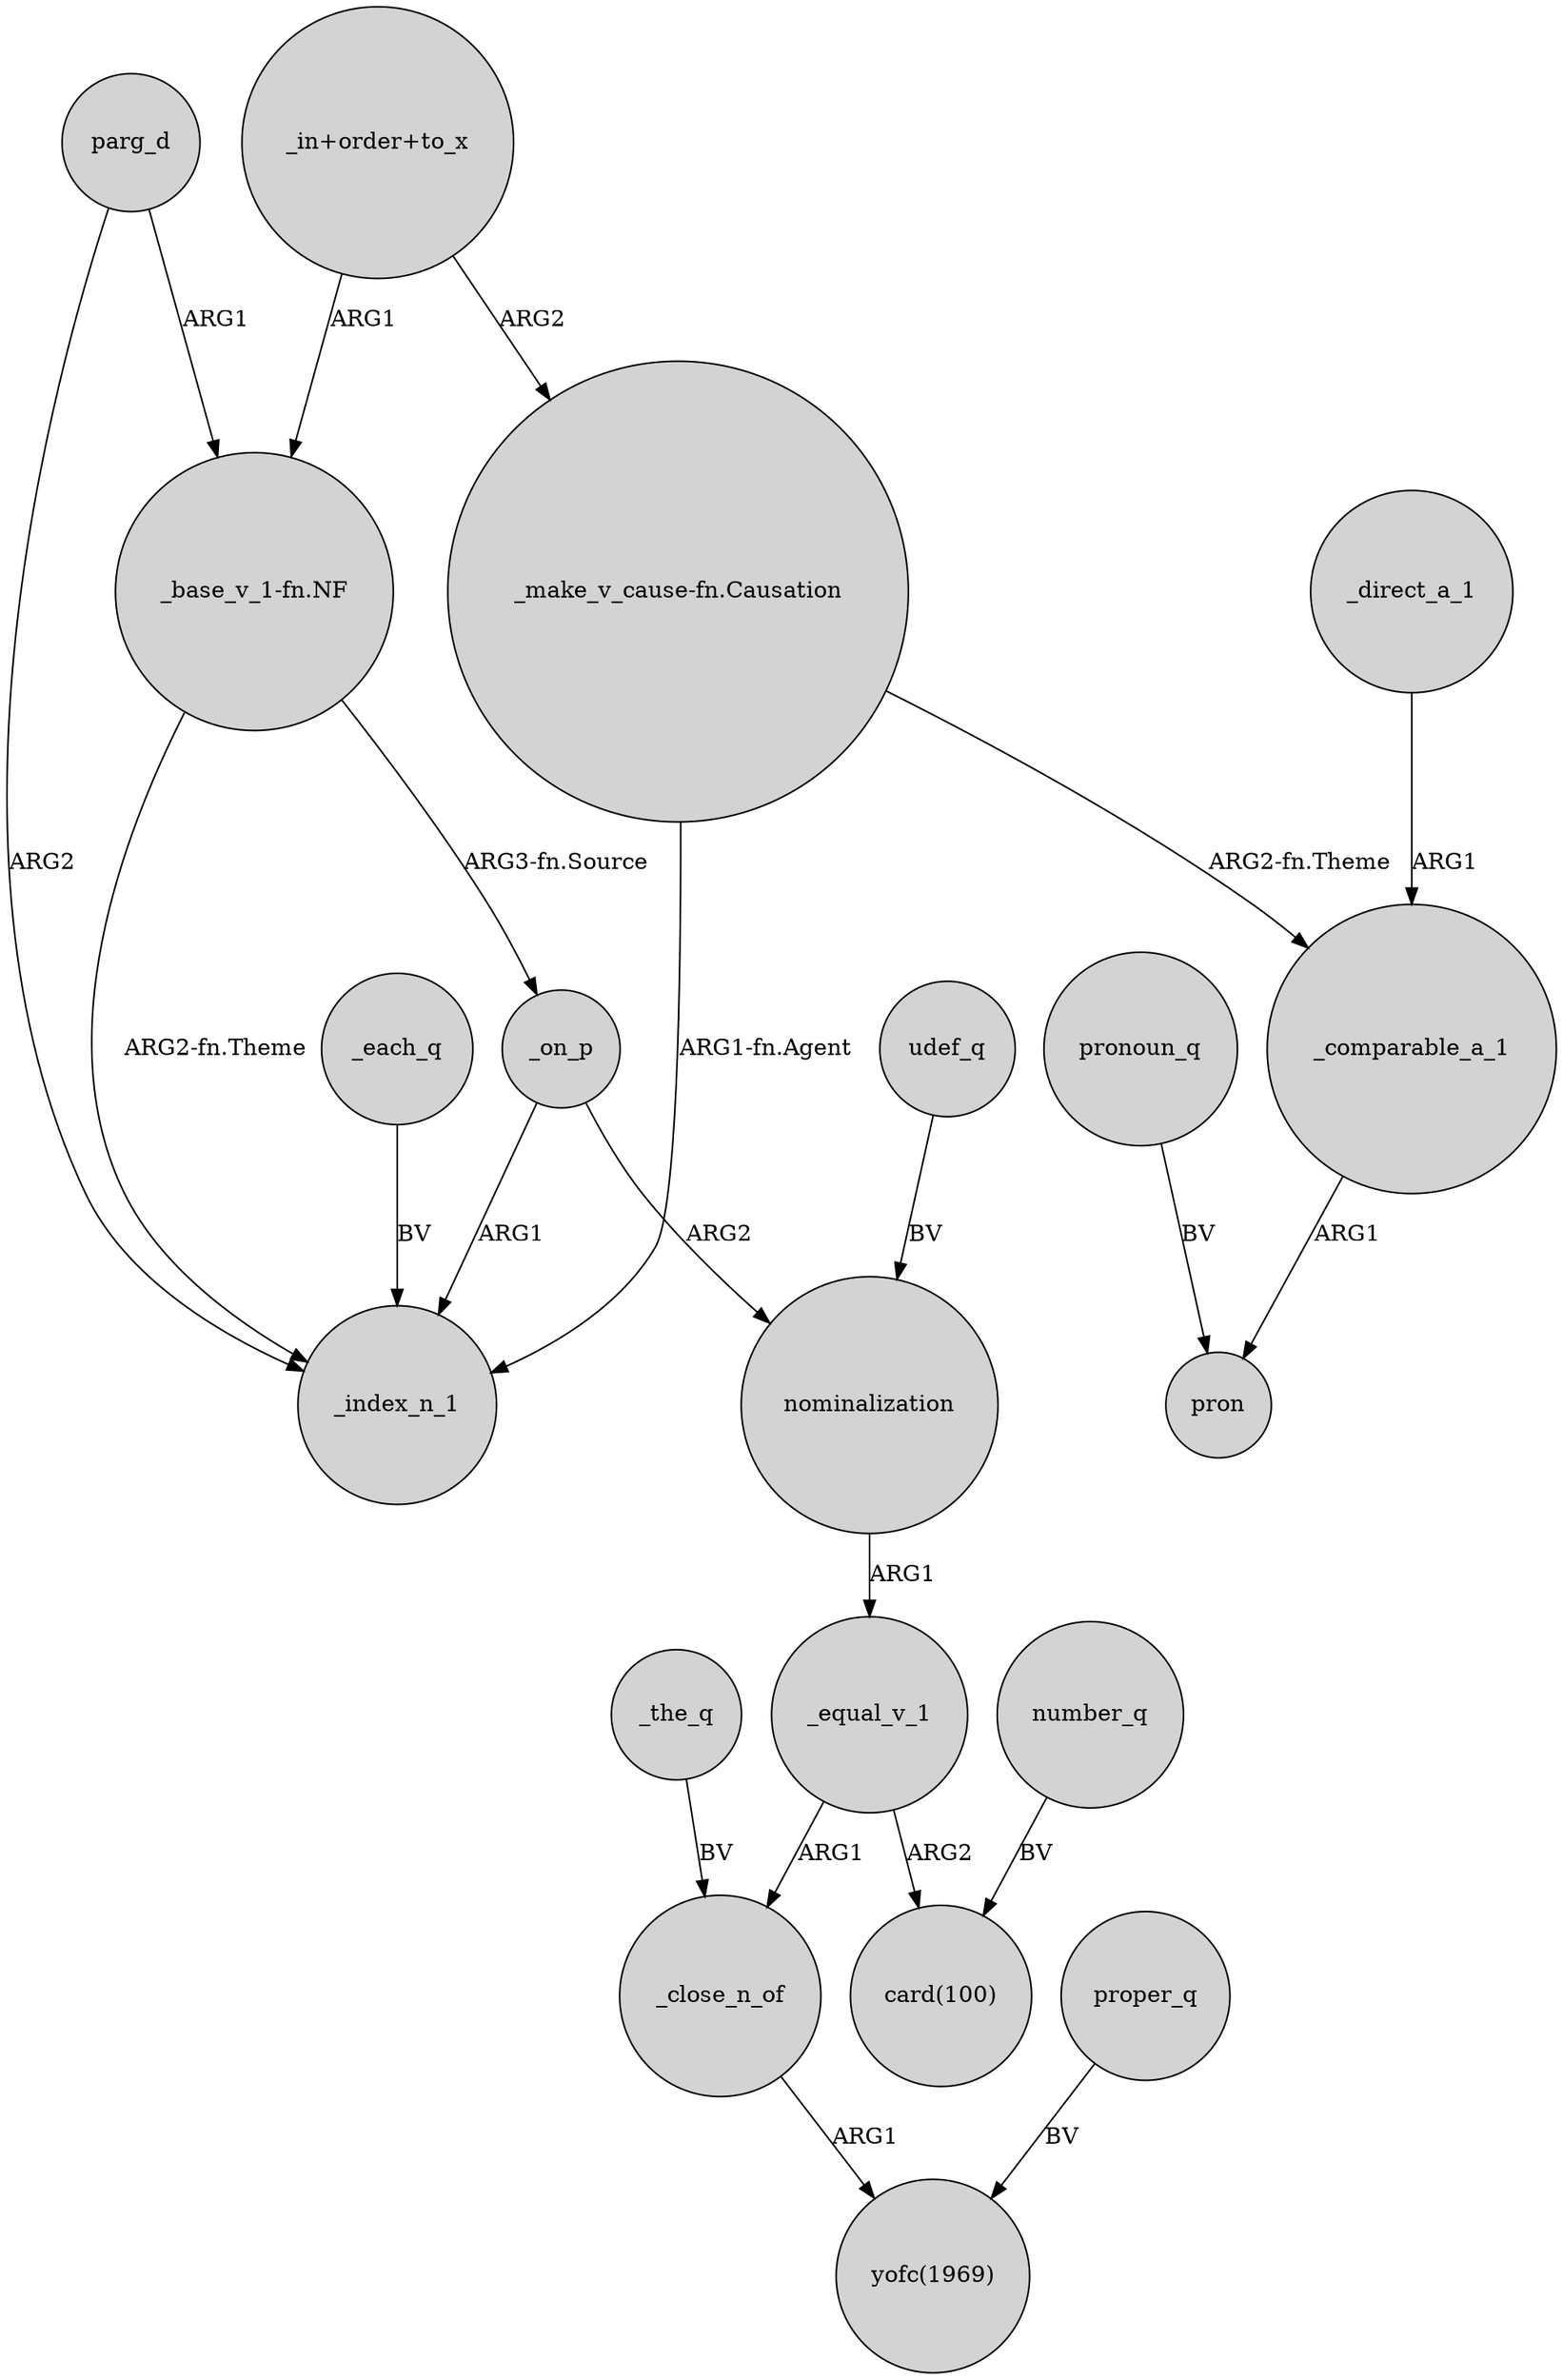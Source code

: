 digraph {
	node [shape=circle style=filled]
	parg_d -> _index_n_1 [label=ARG2]
	"_in+order+to_x" -> "_make_v_cause-fn.Causation" [label=ARG2]
	"_make_v_cause-fn.Causation" -> _index_n_1 [label="ARG1-fn.Agent"]
	_the_q -> _close_n_of [label=BV]
	_comparable_a_1 -> pron [label=ARG1]
	_equal_v_1 -> _close_n_of [label=ARG1]
	_on_p -> nominalization [label=ARG2]
	_on_p -> _index_n_1 [label=ARG1]
	"_base_v_1-fn.NF" -> _on_p [label="ARG3-fn.Source"]
	pronoun_q -> pron [label=BV]
	number_q -> "card(100)" [label=BV]
	nominalization -> _equal_v_1 [label=ARG1]
	"_in+order+to_x" -> "_base_v_1-fn.NF" [label=ARG1]
	_close_n_of -> "yofc(1969)" [label=ARG1]
	_equal_v_1 -> "card(100)" [label=ARG2]
	udef_q -> nominalization [label=BV]
	"_make_v_cause-fn.Causation" -> _comparable_a_1 [label="ARG2-fn.Theme"]
	_direct_a_1 -> _comparable_a_1 [label=ARG1]
	proper_q -> "yofc(1969)" [label=BV]
	"_base_v_1-fn.NF" -> _index_n_1 [label="ARG2-fn.Theme"]
	parg_d -> "_base_v_1-fn.NF" [label=ARG1]
	_each_q -> _index_n_1 [label=BV]
}
